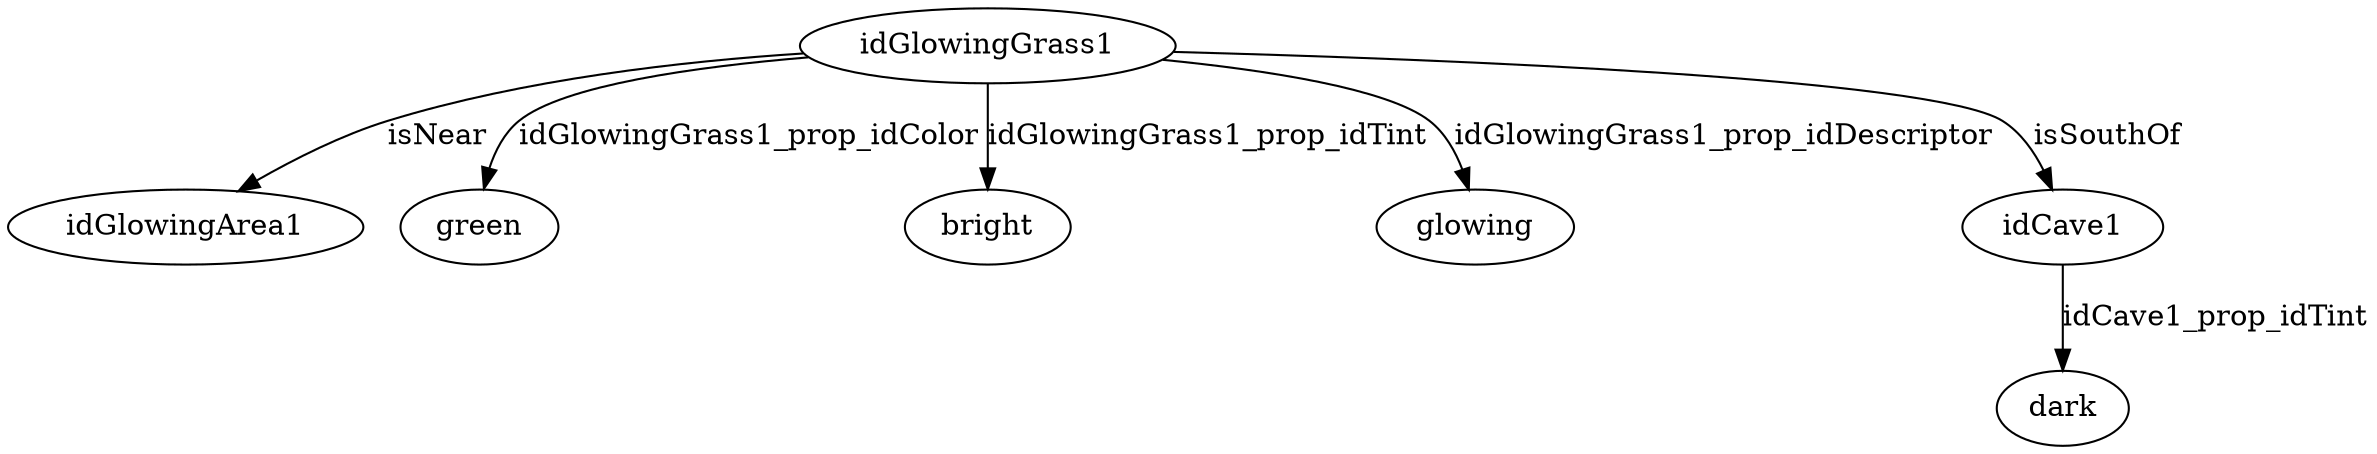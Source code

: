 digraph  {
idGlowingArea1;
idGlowingGrass1;
green;
bright;
glowing;
idGlowingGrass1 -> green  [label=idGlowingGrass1_prop_idColor];
idGlowingGrass1 -> bright  [label=idGlowingGrass1_prop_idTint];
idGlowingGrass1 -> glowing  [label=idGlowingGrass1_prop_idDescriptor];
idGlowingGrass1 -> idGlowingArea1  [label=isNear];
idGlowingGrass1 -> idCave1  [label=isSouthOf];
idCave1 -> dark  [label=idCave1_prop_idTint];
}